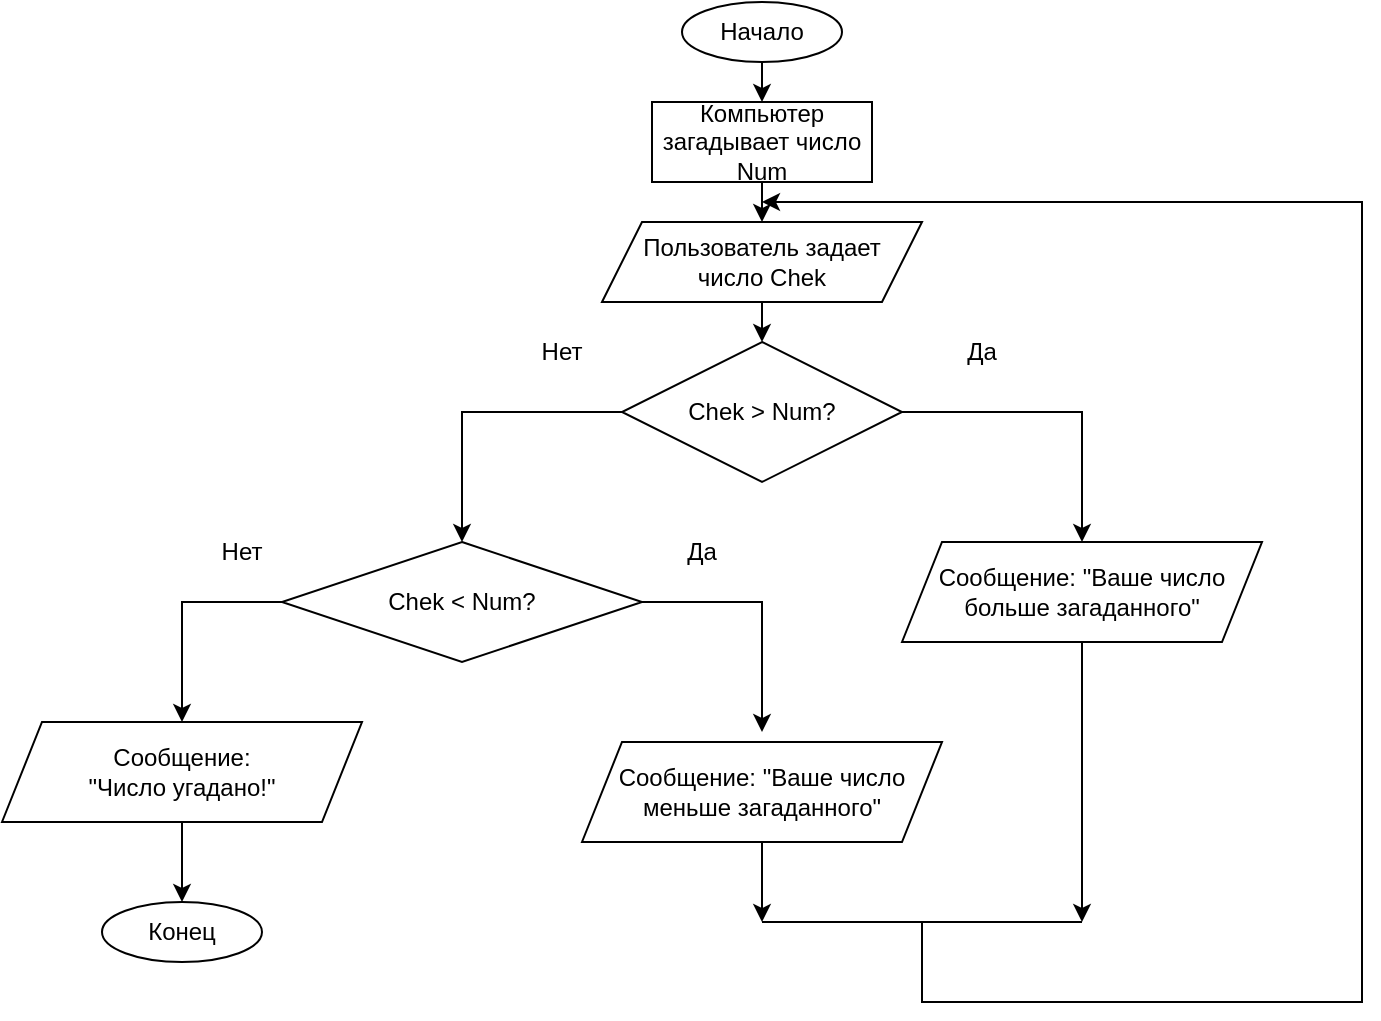 <mxfile version="22.1.11" type="github">
  <diagram name="Страница — 1" id="ZE6fP4zs9Kef_Oo8CIe1">
    <mxGraphModel dx="1235" dy="675" grid="1" gridSize="10" guides="1" tooltips="1" connect="1" arrows="1" fold="1" page="1" pageScale="1" pageWidth="827" pageHeight="1169" math="0" shadow="0">
      <root>
        <mxCell id="0" />
        <mxCell id="1" parent="0" />
        <mxCell id="ezRrNYur3aY9aJeLB9Ps-1" value="Начало" style="ellipse;whiteSpace=wrap;html=1;" vertex="1" parent="1">
          <mxGeometry x="340" y="30" width="80" height="30" as="geometry" />
        </mxCell>
        <mxCell id="ezRrNYur3aY9aJeLB9Ps-2" value="" style="endArrow=classic;html=1;rounded=0;exitX=0.5;exitY=1;exitDx=0;exitDy=0;" edge="1" parent="1" source="ezRrNYur3aY9aJeLB9Ps-1">
          <mxGeometry width="50" height="50" relative="1" as="geometry">
            <mxPoint x="380" y="170" as="sourcePoint" />
            <mxPoint x="380" y="80" as="targetPoint" />
          </mxGeometry>
        </mxCell>
        <mxCell id="ezRrNYur3aY9aJeLB9Ps-4" value="Компьютер загадывает число Num" style="rounded=0;whiteSpace=wrap;html=1;" vertex="1" parent="1">
          <mxGeometry x="325" y="80" width="110" height="40" as="geometry" />
        </mxCell>
        <mxCell id="ezRrNYur3aY9aJeLB9Ps-5" value="" style="endArrow=classic;html=1;rounded=0;exitX=0.5;exitY=1;exitDx=0;exitDy=0;" edge="1" parent="1" source="ezRrNYur3aY9aJeLB9Ps-4">
          <mxGeometry width="50" height="50" relative="1" as="geometry">
            <mxPoint x="380" y="170" as="sourcePoint" />
            <mxPoint x="380" y="140" as="targetPoint" />
          </mxGeometry>
        </mxCell>
        <mxCell id="ezRrNYur3aY9aJeLB9Ps-7" value="" style="endArrow=classic;html=1;rounded=0;exitX=0.5;exitY=1;exitDx=0;exitDy=0;" edge="1" parent="1" target="ezRrNYur3aY9aJeLB9Ps-8">
          <mxGeometry width="50" height="50" relative="1" as="geometry">
            <mxPoint x="380" y="180" as="sourcePoint" />
            <mxPoint x="380" y="220" as="targetPoint" />
          </mxGeometry>
        </mxCell>
        <mxCell id="ezRrNYur3aY9aJeLB9Ps-8" value="Chek &amp;gt; Num?" style="rhombus;whiteSpace=wrap;html=1;" vertex="1" parent="1">
          <mxGeometry x="310" y="200" width="140" height="70" as="geometry" />
        </mxCell>
        <mxCell id="ezRrNYur3aY9aJeLB9Ps-10" value="" style="endArrow=classic;html=1;rounded=0;exitX=0;exitY=0.5;exitDx=0;exitDy=0;" edge="1" parent="1" source="ezRrNYur3aY9aJeLB9Ps-8">
          <mxGeometry width="50" height="50" relative="1" as="geometry">
            <mxPoint x="380" y="360" as="sourcePoint" />
            <mxPoint x="230" y="300" as="targetPoint" />
            <Array as="points">
              <mxPoint x="230" y="235" />
            </Array>
          </mxGeometry>
        </mxCell>
        <mxCell id="ezRrNYur3aY9aJeLB9Ps-12" value="" style="endArrow=classic;html=1;rounded=0;exitX=1;exitY=0.5;exitDx=0;exitDy=0;" edge="1" parent="1" source="ezRrNYur3aY9aJeLB9Ps-8">
          <mxGeometry width="50" height="50" relative="1" as="geometry">
            <mxPoint x="450" y="235" as="sourcePoint" />
            <mxPoint x="540" y="300" as="targetPoint" />
            <Array as="points">
              <mxPoint x="540" y="235" />
            </Array>
          </mxGeometry>
        </mxCell>
        <mxCell id="ezRrNYur3aY9aJeLB9Ps-13" value="Нет" style="text;html=1;strokeColor=none;fillColor=none;align=center;verticalAlign=middle;whiteSpace=wrap;rounded=0;" vertex="1" parent="1">
          <mxGeometry x="250" y="190" width="60" height="30" as="geometry" />
        </mxCell>
        <mxCell id="ezRrNYur3aY9aJeLB9Ps-15" value="Да" style="text;html=1;strokeColor=none;fillColor=none;align=center;verticalAlign=middle;whiteSpace=wrap;rounded=0;" vertex="1" parent="1">
          <mxGeometry x="460" y="190" width="60" height="30" as="geometry" />
        </mxCell>
        <mxCell id="ezRrNYur3aY9aJeLB9Ps-16" value="Chek &amp;lt; Num?" style="rhombus;whiteSpace=wrap;html=1;" vertex="1" parent="1">
          <mxGeometry x="140" y="300" width="180" height="60" as="geometry" />
        </mxCell>
        <mxCell id="ezRrNYur3aY9aJeLB9Ps-17" value="" style="endArrow=classic;html=1;rounded=0;exitX=1;exitY=0.5;exitDx=0;exitDy=0;" edge="1" parent="1">
          <mxGeometry width="50" height="50" relative="1" as="geometry">
            <mxPoint x="320" y="330" as="sourcePoint" />
            <mxPoint x="380" y="395" as="targetPoint" />
            <Array as="points">
              <mxPoint x="380" y="330" />
            </Array>
          </mxGeometry>
        </mxCell>
        <mxCell id="ezRrNYur3aY9aJeLB9Ps-18" value="" style="endArrow=classic;html=1;rounded=0;exitX=0;exitY=0.5;exitDx=0;exitDy=0;" edge="1" parent="1">
          <mxGeometry width="50" height="50" relative="1" as="geometry">
            <mxPoint x="140" y="330" as="sourcePoint" />
            <mxPoint x="90" y="390" as="targetPoint" />
            <Array as="points">
              <mxPoint x="90" y="330" />
            </Array>
          </mxGeometry>
        </mxCell>
        <mxCell id="ezRrNYur3aY9aJeLB9Ps-19" value="Нет" style="text;html=1;strokeColor=none;fillColor=none;align=center;verticalAlign=middle;whiteSpace=wrap;rounded=0;" vertex="1" parent="1">
          <mxGeometry x="90" y="290" width="60" height="30" as="geometry" />
        </mxCell>
        <mxCell id="ezRrNYur3aY9aJeLB9Ps-20" value="Да" style="text;html=1;strokeColor=none;fillColor=none;align=center;verticalAlign=middle;whiteSpace=wrap;rounded=0;" vertex="1" parent="1">
          <mxGeometry x="320" y="290" width="60" height="30" as="geometry" />
        </mxCell>
        <mxCell id="ezRrNYur3aY9aJeLB9Ps-22" value="Пользователь задает &lt;br&gt;число Chek" style="shape=parallelogram;perimeter=parallelogramPerimeter;whiteSpace=wrap;html=1;fixedSize=1;" vertex="1" parent="1">
          <mxGeometry x="300" y="140" width="160" height="40" as="geometry" />
        </mxCell>
        <mxCell id="ezRrNYur3aY9aJeLB9Ps-23" value="Сообщение: &quot;Ваше число больше загаданного&quot;" style="shape=parallelogram;perimeter=parallelogramPerimeter;whiteSpace=wrap;html=1;fixedSize=1;" vertex="1" parent="1">
          <mxGeometry x="450" y="300" width="180" height="50" as="geometry" />
        </mxCell>
        <mxCell id="ezRrNYur3aY9aJeLB9Ps-24" value="Сообщение: &quot;Ваше число меньше загаданного&quot;" style="shape=parallelogram;perimeter=parallelogramPerimeter;whiteSpace=wrap;html=1;fixedSize=1;" vertex="1" parent="1">
          <mxGeometry x="290" y="400" width="180" height="50" as="geometry" />
        </mxCell>
        <mxCell id="ezRrNYur3aY9aJeLB9Ps-25" value="" style="endArrow=classic;html=1;rounded=0;exitX=0.5;exitY=1;exitDx=0;exitDy=0;" edge="1" parent="1" source="ezRrNYur3aY9aJeLB9Ps-23">
          <mxGeometry width="50" height="50" relative="1" as="geometry">
            <mxPoint x="380" y="380" as="sourcePoint" />
            <mxPoint x="540" y="490" as="targetPoint" />
          </mxGeometry>
        </mxCell>
        <mxCell id="ezRrNYur3aY9aJeLB9Ps-26" value="" style="endArrow=classic;html=1;rounded=0;exitX=0.5;exitY=1;exitDx=0;exitDy=0;" edge="1" parent="1">
          <mxGeometry width="50" height="50" relative="1" as="geometry">
            <mxPoint x="380" y="450" as="sourcePoint" />
            <mxPoint x="380" y="490" as="targetPoint" />
          </mxGeometry>
        </mxCell>
        <mxCell id="ezRrNYur3aY9aJeLB9Ps-27" value="" style="endArrow=none;html=1;rounded=0;" edge="1" parent="1">
          <mxGeometry width="50" height="50" relative="1" as="geometry">
            <mxPoint x="380" y="490" as="sourcePoint" />
            <mxPoint x="540" y="490" as="targetPoint" />
          </mxGeometry>
        </mxCell>
        <mxCell id="ezRrNYur3aY9aJeLB9Ps-28" value="" style="endArrow=classic;html=1;rounded=0;" edge="1" parent="1">
          <mxGeometry width="50" height="50" relative="1" as="geometry">
            <mxPoint x="460" y="490" as="sourcePoint" />
            <mxPoint x="380" y="130" as="targetPoint" />
            <Array as="points">
              <mxPoint x="460" y="530" />
              <mxPoint x="680" y="530" />
              <mxPoint x="680" y="130" />
            </Array>
          </mxGeometry>
        </mxCell>
        <mxCell id="ezRrNYur3aY9aJeLB9Ps-29" value="Сообщение: &lt;br&gt;&quot;Число угадано!&quot;" style="shape=parallelogram;perimeter=parallelogramPerimeter;whiteSpace=wrap;html=1;fixedSize=1;" vertex="1" parent="1">
          <mxGeometry y="390" width="180" height="50" as="geometry" />
        </mxCell>
        <mxCell id="ezRrNYur3aY9aJeLB9Ps-30" value="" style="endArrow=classic;html=1;rounded=0;exitX=0.5;exitY=1;exitDx=0;exitDy=0;" edge="1" parent="1" source="ezRrNYur3aY9aJeLB9Ps-29">
          <mxGeometry width="50" height="50" relative="1" as="geometry">
            <mxPoint x="380" y="380" as="sourcePoint" />
            <mxPoint x="90" y="480" as="targetPoint" />
          </mxGeometry>
        </mxCell>
        <mxCell id="ezRrNYur3aY9aJeLB9Ps-31" value="Конец" style="ellipse;whiteSpace=wrap;html=1;" vertex="1" parent="1">
          <mxGeometry x="50" y="480" width="80" height="30" as="geometry" />
        </mxCell>
      </root>
    </mxGraphModel>
  </diagram>
</mxfile>
